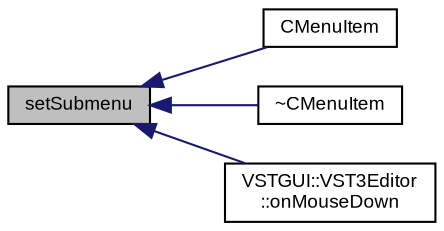 digraph "setSubmenu"
{
  bgcolor="transparent";
  edge [fontname="Arial",fontsize="9",labelfontname="Arial",labelfontsize="9"];
  node [fontname="Arial",fontsize="9",shape=record];
  rankdir="LR";
  Node1 [label="setSubmenu",height=0.2,width=0.4,color="black", fillcolor="grey75", style="filled" fontcolor="black"];
  Node1 -> Node2 [dir="back",color="midnightblue",fontsize="9",style="solid",fontname="Arial"];
  Node2 [label="CMenuItem",height=0.2,width=0.4,color="black",URL="$class_v_s_t_g_u_i_1_1_c_menu_item.html#ad49e5379488ce49cf7e509097341421a"];
  Node1 -> Node3 [dir="back",color="midnightblue",fontsize="9",style="solid",fontname="Arial"];
  Node3 [label="~CMenuItem",height=0.2,width=0.4,color="black",URL="$class_v_s_t_g_u_i_1_1_c_menu_item.html#a2c213e786574595c6f80a1e33fc47807"];
  Node1 -> Node4 [dir="back",color="midnightblue",fontsize="9",style="solid",fontname="Arial"];
  Node4 [label="VSTGUI::VST3Editor\l::onMouseDown",height=0.2,width=0.4,color="black",URL="$class_v_s_t_g_u_i_1_1_v_s_t3_editor.html#a4305e69d2e6fc870a37b123050120e13",tooltip="a mouse down event happend on the frame at position where. If the observer handles this..."];
}
